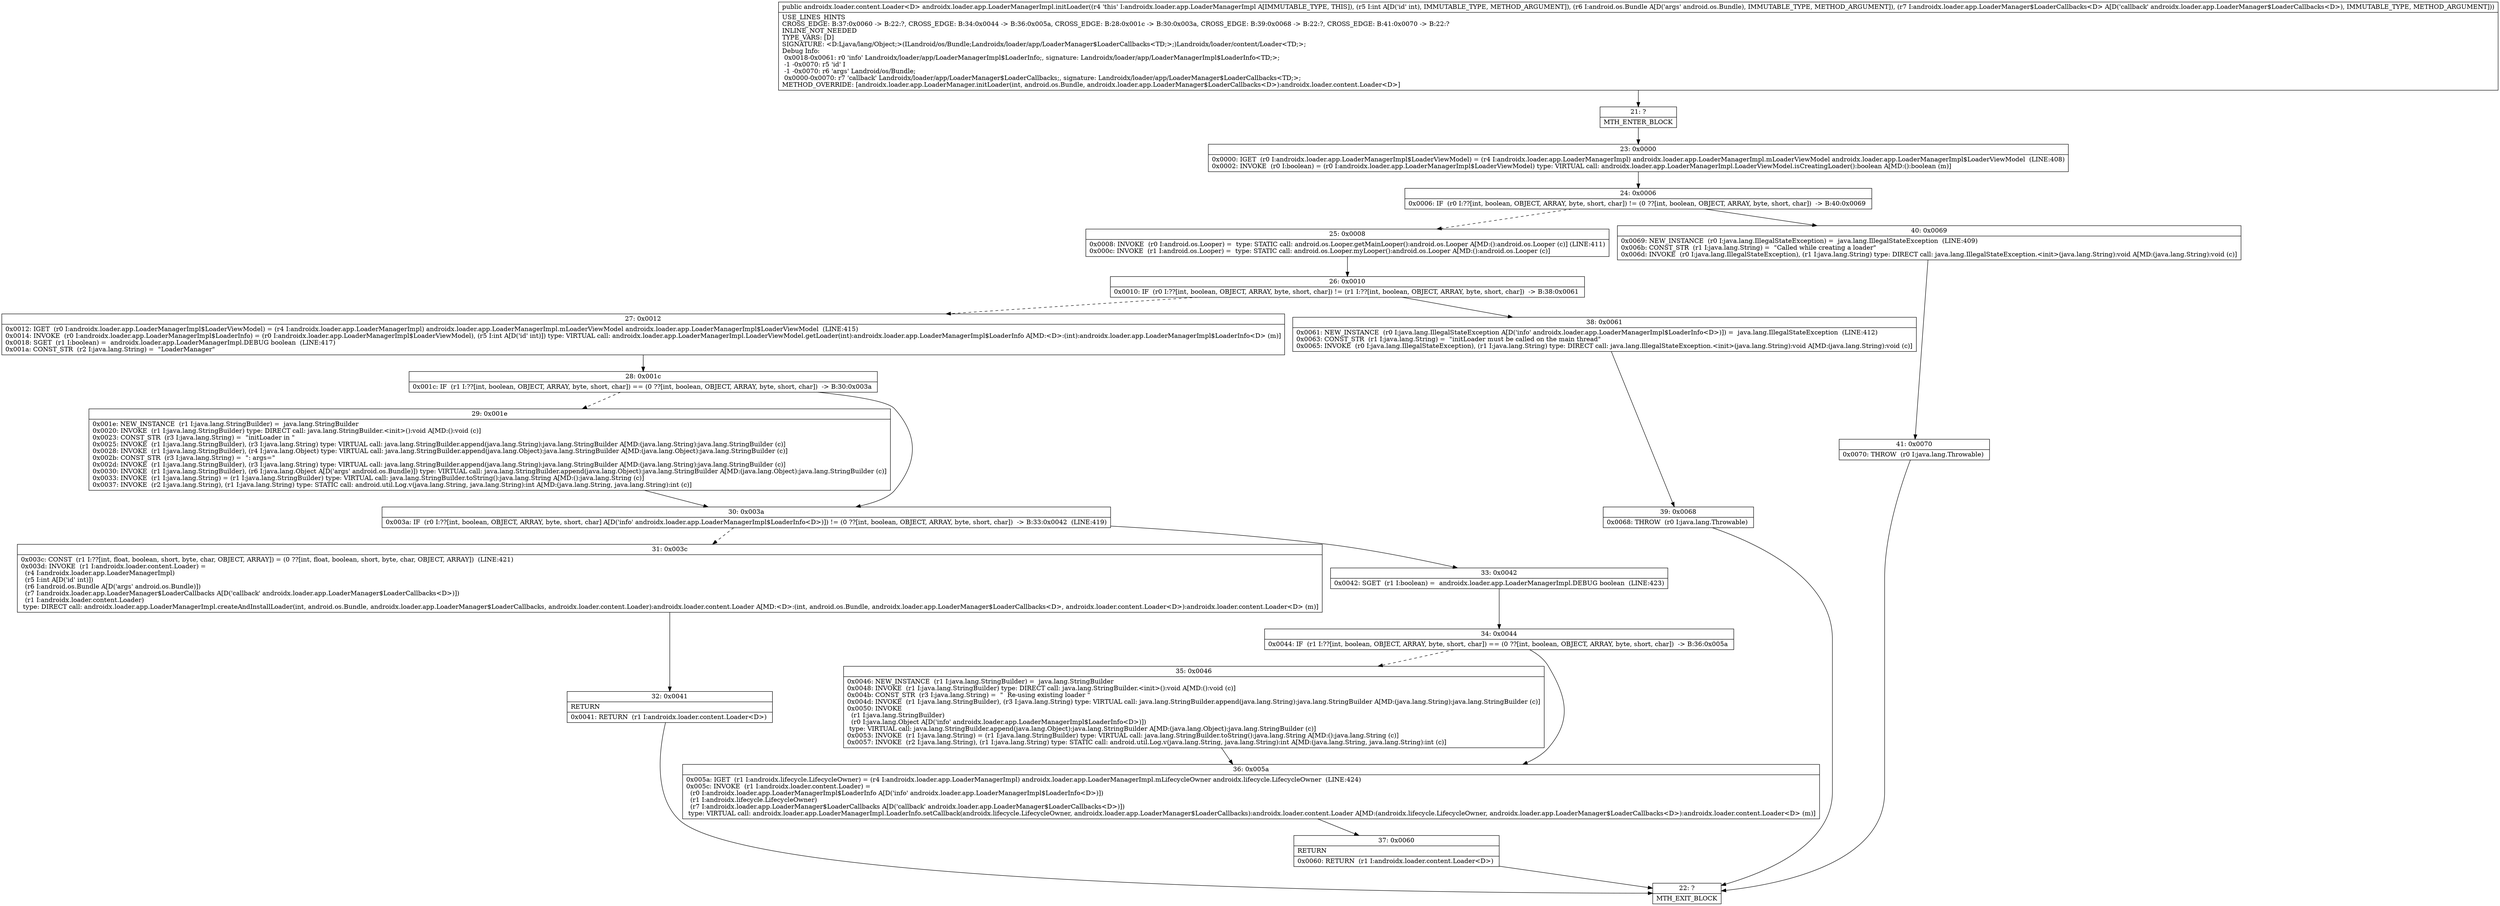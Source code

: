 digraph "CFG forandroidx.loader.app.LoaderManagerImpl.initLoader(ILandroid\/os\/Bundle;Landroidx\/loader\/app\/LoaderManager$LoaderCallbacks;)Landroidx\/loader\/content\/Loader;" {
Node_21 [shape=record,label="{21\:\ ?|MTH_ENTER_BLOCK\l}"];
Node_23 [shape=record,label="{23\:\ 0x0000|0x0000: IGET  (r0 I:androidx.loader.app.LoaderManagerImpl$LoaderViewModel) = (r4 I:androidx.loader.app.LoaderManagerImpl) androidx.loader.app.LoaderManagerImpl.mLoaderViewModel androidx.loader.app.LoaderManagerImpl$LoaderViewModel  (LINE:408)\l0x0002: INVOKE  (r0 I:boolean) = (r0 I:androidx.loader.app.LoaderManagerImpl$LoaderViewModel) type: VIRTUAL call: androidx.loader.app.LoaderManagerImpl.LoaderViewModel.isCreatingLoader():boolean A[MD:():boolean (m)]\l}"];
Node_24 [shape=record,label="{24\:\ 0x0006|0x0006: IF  (r0 I:??[int, boolean, OBJECT, ARRAY, byte, short, char]) != (0 ??[int, boolean, OBJECT, ARRAY, byte, short, char])  \-\> B:40:0x0069 \l}"];
Node_25 [shape=record,label="{25\:\ 0x0008|0x0008: INVOKE  (r0 I:android.os.Looper) =  type: STATIC call: android.os.Looper.getMainLooper():android.os.Looper A[MD:():android.os.Looper (c)] (LINE:411)\l0x000c: INVOKE  (r1 I:android.os.Looper) =  type: STATIC call: android.os.Looper.myLooper():android.os.Looper A[MD:():android.os.Looper (c)]\l}"];
Node_26 [shape=record,label="{26\:\ 0x0010|0x0010: IF  (r0 I:??[int, boolean, OBJECT, ARRAY, byte, short, char]) != (r1 I:??[int, boolean, OBJECT, ARRAY, byte, short, char])  \-\> B:38:0x0061 \l}"];
Node_27 [shape=record,label="{27\:\ 0x0012|0x0012: IGET  (r0 I:androidx.loader.app.LoaderManagerImpl$LoaderViewModel) = (r4 I:androidx.loader.app.LoaderManagerImpl) androidx.loader.app.LoaderManagerImpl.mLoaderViewModel androidx.loader.app.LoaderManagerImpl$LoaderViewModel  (LINE:415)\l0x0014: INVOKE  (r0 I:androidx.loader.app.LoaderManagerImpl$LoaderInfo) = (r0 I:androidx.loader.app.LoaderManagerImpl$LoaderViewModel), (r5 I:int A[D('id' int)]) type: VIRTUAL call: androidx.loader.app.LoaderManagerImpl.LoaderViewModel.getLoader(int):androidx.loader.app.LoaderManagerImpl$LoaderInfo A[MD:\<D\>:(int):androidx.loader.app.LoaderManagerImpl$LoaderInfo\<D\> (m)]\l0x0018: SGET  (r1 I:boolean) =  androidx.loader.app.LoaderManagerImpl.DEBUG boolean  (LINE:417)\l0x001a: CONST_STR  (r2 I:java.lang.String) =  \"LoaderManager\" \l}"];
Node_28 [shape=record,label="{28\:\ 0x001c|0x001c: IF  (r1 I:??[int, boolean, OBJECT, ARRAY, byte, short, char]) == (0 ??[int, boolean, OBJECT, ARRAY, byte, short, char])  \-\> B:30:0x003a \l}"];
Node_29 [shape=record,label="{29\:\ 0x001e|0x001e: NEW_INSTANCE  (r1 I:java.lang.StringBuilder) =  java.lang.StringBuilder \l0x0020: INVOKE  (r1 I:java.lang.StringBuilder) type: DIRECT call: java.lang.StringBuilder.\<init\>():void A[MD:():void (c)]\l0x0023: CONST_STR  (r3 I:java.lang.String) =  \"initLoader in \" \l0x0025: INVOKE  (r1 I:java.lang.StringBuilder), (r3 I:java.lang.String) type: VIRTUAL call: java.lang.StringBuilder.append(java.lang.String):java.lang.StringBuilder A[MD:(java.lang.String):java.lang.StringBuilder (c)]\l0x0028: INVOKE  (r1 I:java.lang.StringBuilder), (r4 I:java.lang.Object) type: VIRTUAL call: java.lang.StringBuilder.append(java.lang.Object):java.lang.StringBuilder A[MD:(java.lang.Object):java.lang.StringBuilder (c)]\l0x002b: CONST_STR  (r3 I:java.lang.String) =  \": args=\" \l0x002d: INVOKE  (r1 I:java.lang.StringBuilder), (r3 I:java.lang.String) type: VIRTUAL call: java.lang.StringBuilder.append(java.lang.String):java.lang.StringBuilder A[MD:(java.lang.String):java.lang.StringBuilder (c)]\l0x0030: INVOKE  (r1 I:java.lang.StringBuilder), (r6 I:java.lang.Object A[D('args' android.os.Bundle)]) type: VIRTUAL call: java.lang.StringBuilder.append(java.lang.Object):java.lang.StringBuilder A[MD:(java.lang.Object):java.lang.StringBuilder (c)]\l0x0033: INVOKE  (r1 I:java.lang.String) = (r1 I:java.lang.StringBuilder) type: VIRTUAL call: java.lang.StringBuilder.toString():java.lang.String A[MD:():java.lang.String (c)]\l0x0037: INVOKE  (r2 I:java.lang.String), (r1 I:java.lang.String) type: STATIC call: android.util.Log.v(java.lang.String, java.lang.String):int A[MD:(java.lang.String, java.lang.String):int (c)]\l}"];
Node_30 [shape=record,label="{30\:\ 0x003a|0x003a: IF  (r0 I:??[int, boolean, OBJECT, ARRAY, byte, short, char] A[D('info' androidx.loader.app.LoaderManagerImpl$LoaderInfo\<D\>)]) != (0 ??[int, boolean, OBJECT, ARRAY, byte, short, char])  \-\> B:33:0x0042  (LINE:419)\l}"];
Node_31 [shape=record,label="{31\:\ 0x003c|0x003c: CONST  (r1 I:??[int, float, boolean, short, byte, char, OBJECT, ARRAY]) = (0 ??[int, float, boolean, short, byte, char, OBJECT, ARRAY])  (LINE:421)\l0x003d: INVOKE  (r1 I:androidx.loader.content.Loader) = \l  (r4 I:androidx.loader.app.LoaderManagerImpl)\l  (r5 I:int A[D('id' int)])\l  (r6 I:android.os.Bundle A[D('args' android.os.Bundle)])\l  (r7 I:androidx.loader.app.LoaderManager$LoaderCallbacks A[D('callback' androidx.loader.app.LoaderManager$LoaderCallbacks\<D\>)])\l  (r1 I:androidx.loader.content.Loader)\l type: DIRECT call: androidx.loader.app.LoaderManagerImpl.createAndInstallLoader(int, android.os.Bundle, androidx.loader.app.LoaderManager$LoaderCallbacks, androidx.loader.content.Loader):androidx.loader.content.Loader A[MD:\<D\>:(int, android.os.Bundle, androidx.loader.app.LoaderManager$LoaderCallbacks\<D\>, androidx.loader.content.Loader\<D\>):androidx.loader.content.Loader\<D\> (m)]\l}"];
Node_32 [shape=record,label="{32\:\ 0x0041|RETURN\l|0x0041: RETURN  (r1 I:androidx.loader.content.Loader\<D\>) \l}"];
Node_22 [shape=record,label="{22\:\ ?|MTH_EXIT_BLOCK\l}"];
Node_33 [shape=record,label="{33\:\ 0x0042|0x0042: SGET  (r1 I:boolean) =  androidx.loader.app.LoaderManagerImpl.DEBUG boolean  (LINE:423)\l}"];
Node_34 [shape=record,label="{34\:\ 0x0044|0x0044: IF  (r1 I:??[int, boolean, OBJECT, ARRAY, byte, short, char]) == (0 ??[int, boolean, OBJECT, ARRAY, byte, short, char])  \-\> B:36:0x005a \l}"];
Node_35 [shape=record,label="{35\:\ 0x0046|0x0046: NEW_INSTANCE  (r1 I:java.lang.StringBuilder) =  java.lang.StringBuilder \l0x0048: INVOKE  (r1 I:java.lang.StringBuilder) type: DIRECT call: java.lang.StringBuilder.\<init\>():void A[MD:():void (c)]\l0x004b: CONST_STR  (r3 I:java.lang.String) =  \"  Re\-using existing loader \" \l0x004d: INVOKE  (r1 I:java.lang.StringBuilder), (r3 I:java.lang.String) type: VIRTUAL call: java.lang.StringBuilder.append(java.lang.String):java.lang.StringBuilder A[MD:(java.lang.String):java.lang.StringBuilder (c)]\l0x0050: INVOKE  \l  (r1 I:java.lang.StringBuilder)\l  (r0 I:java.lang.Object A[D('info' androidx.loader.app.LoaderManagerImpl$LoaderInfo\<D\>)])\l type: VIRTUAL call: java.lang.StringBuilder.append(java.lang.Object):java.lang.StringBuilder A[MD:(java.lang.Object):java.lang.StringBuilder (c)]\l0x0053: INVOKE  (r1 I:java.lang.String) = (r1 I:java.lang.StringBuilder) type: VIRTUAL call: java.lang.StringBuilder.toString():java.lang.String A[MD:():java.lang.String (c)]\l0x0057: INVOKE  (r2 I:java.lang.String), (r1 I:java.lang.String) type: STATIC call: android.util.Log.v(java.lang.String, java.lang.String):int A[MD:(java.lang.String, java.lang.String):int (c)]\l}"];
Node_36 [shape=record,label="{36\:\ 0x005a|0x005a: IGET  (r1 I:androidx.lifecycle.LifecycleOwner) = (r4 I:androidx.loader.app.LoaderManagerImpl) androidx.loader.app.LoaderManagerImpl.mLifecycleOwner androidx.lifecycle.LifecycleOwner  (LINE:424)\l0x005c: INVOKE  (r1 I:androidx.loader.content.Loader) = \l  (r0 I:androidx.loader.app.LoaderManagerImpl$LoaderInfo A[D('info' androidx.loader.app.LoaderManagerImpl$LoaderInfo\<D\>)])\l  (r1 I:androidx.lifecycle.LifecycleOwner)\l  (r7 I:androidx.loader.app.LoaderManager$LoaderCallbacks A[D('callback' androidx.loader.app.LoaderManager$LoaderCallbacks\<D\>)])\l type: VIRTUAL call: androidx.loader.app.LoaderManagerImpl.LoaderInfo.setCallback(androidx.lifecycle.LifecycleOwner, androidx.loader.app.LoaderManager$LoaderCallbacks):androidx.loader.content.Loader A[MD:(androidx.lifecycle.LifecycleOwner, androidx.loader.app.LoaderManager$LoaderCallbacks\<D\>):androidx.loader.content.Loader\<D\> (m)]\l}"];
Node_37 [shape=record,label="{37\:\ 0x0060|RETURN\l|0x0060: RETURN  (r1 I:androidx.loader.content.Loader\<D\>) \l}"];
Node_38 [shape=record,label="{38\:\ 0x0061|0x0061: NEW_INSTANCE  (r0 I:java.lang.IllegalStateException A[D('info' androidx.loader.app.LoaderManagerImpl$LoaderInfo\<D\>)]) =  java.lang.IllegalStateException  (LINE:412)\l0x0063: CONST_STR  (r1 I:java.lang.String) =  \"initLoader must be called on the main thread\" \l0x0065: INVOKE  (r0 I:java.lang.IllegalStateException), (r1 I:java.lang.String) type: DIRECT call: java.lang.IllegalStateException.\<init\>(java.lang.String):void A[MD:(java.lang.String):void (c)]\l}"];
Node_39 [shape=record,label="{39\:\ 0x0068|0x0068: THROW  (r0 I:java.lang.Throwable) \l}"];
Node_40 [shape=record,label="{40\:\ 0x0069|0x0069: NEW_INSTANCE  (r0 I:java.lang.IllegalStateException) =  java.lang.IllegalStateException  (LINE:409)\l0x006b: CONST_STR  (r1 I:java.lang.String) =  \"Called while creating a loader\" \l0x006d: INVOKE  (r0 I:java.lang.IllegalStateException), (r1 I:java.lang.String) type: DIRECT call: java.lang.IllegalStateException.\<init\>(java.lang.String):void A[MD:(java.lang.String):void (c)]\l}"];
Node_41 [shape=record,label="{41\:\ 0x0070|0x0070: THROW  (r0 I:java.lang.Throwable) \l}"];
MethodNode[shape=record,label="{public androidx.loader.content.Loader\<D\> androidx.loader.app.LoaderManagerImpl.initLoader((r4 'this' I:androidx.loader.app.LoaderManagerImpl A[IMMUTABLE_TYPE, THIS]), (r5 I:int A[D('id' int), IMMUTABLE_TYPE, METHOD_ARGUMENT]), (r6 I:android.os.Bundle A[D('args' android.os.Bundle), IMMUTABLE_TYPE, METHOD_ARGUMENT]), (r7 I:androidx.loader.app.LoaderManager$LoaderCallbacks\<D\> A[D('callback' androidx.loader.app.LoaderManager$LoaderCallbacks\<D\>), IMMUTABLE_TYPE, METHOD_ARGUMENT]))  | USE_LINES_HINTS\lCROSS_EDGE: B:37:0x0060 \-\> B:22:?, CROSS_EDGE: B:34:0x0044 \-\> B:36:0x005a, CROSS_EDGE: B:28:0x001c \-\> B:30:0x003a, CROSS_EDGE: B:39:0x0068 \-\> B:22:?, CROSS_EDGE: B:41:0x0070 \-\> B:22:?\lINLINE_NOT_NEEDED\lTYPE_VARS: [D]\lSIGNATURE: \<D:Ljava\/lang\/Object;\>(ILandroid\/os\/Bundle;Landroidx\/loader\/app\/LoaderManager$LoaderCallbacks\<TD;\>;)Landroidx\/loader\/content\/Loader\<TD;\>;\lDebug Info:\l  0x0018\-0x0061: r0 'info' Landroidx\/loader\/app\/LoaderManagerImpl$LoaderInfo;, signature: Landroidx\/loader\/app\/LoaderManagerImpl$LoaderInfo\<TD;\>;\l  \-1 \-0x0070: r5 'id' I\l  \-1 \-0x0070: r6 'args' Landroid\/os\/Bundle;\l  0x0000\-0x0070: r7 'callback' Landroidx\/loader\/app\/LoaderManager$LoaderCallbacks;, signature: Landroidx\/loader\/app\/LoaderManager$LoaderCallbacks\<TD;\>;\lMETHOD_OVERRIDE: [androidx.loader.app.LoaderManager.initLoader(int, android.os.Bundle, androidx.loader.app.LoaderManager$LoaderCallbacks\<D\>):androidx.loader.content.Loader\<D\>]\l}"];
MethodNode -> Node_21;Node_21 -> Node_23;
Node_23 -> Node_24;
Node_24 -> Node_25[style=dashed];
Node_24 -> Node_40;
Node_25 -> Node_26;
Node_26 -> Node_27[style=dashed];
Node_26 -> Node_38;
Node_27 -> Node_28;
Node_28 -> Node_29[style=dashed];
Node_28 -> Node_30;
Node_29 -> Node_30;
Node_30 -> Node_31[style=dashed];
Node_30 -> Node_33;
Node_31 -> Node_32;
Node_32 -> Node_22;
Node_33 -> Node_34;
Node_34 -> Node_35[style=dashed];
Node_34 -> Node_36;
Node_35 -> Node_36;
Node_36 -> Node_37;
Node_37 -> Node_22;
Node_38 -> Node_39;
Node_39 -> Node_22;
Node_40 -> Node_41;
Node_41 -> Node_22;
}

